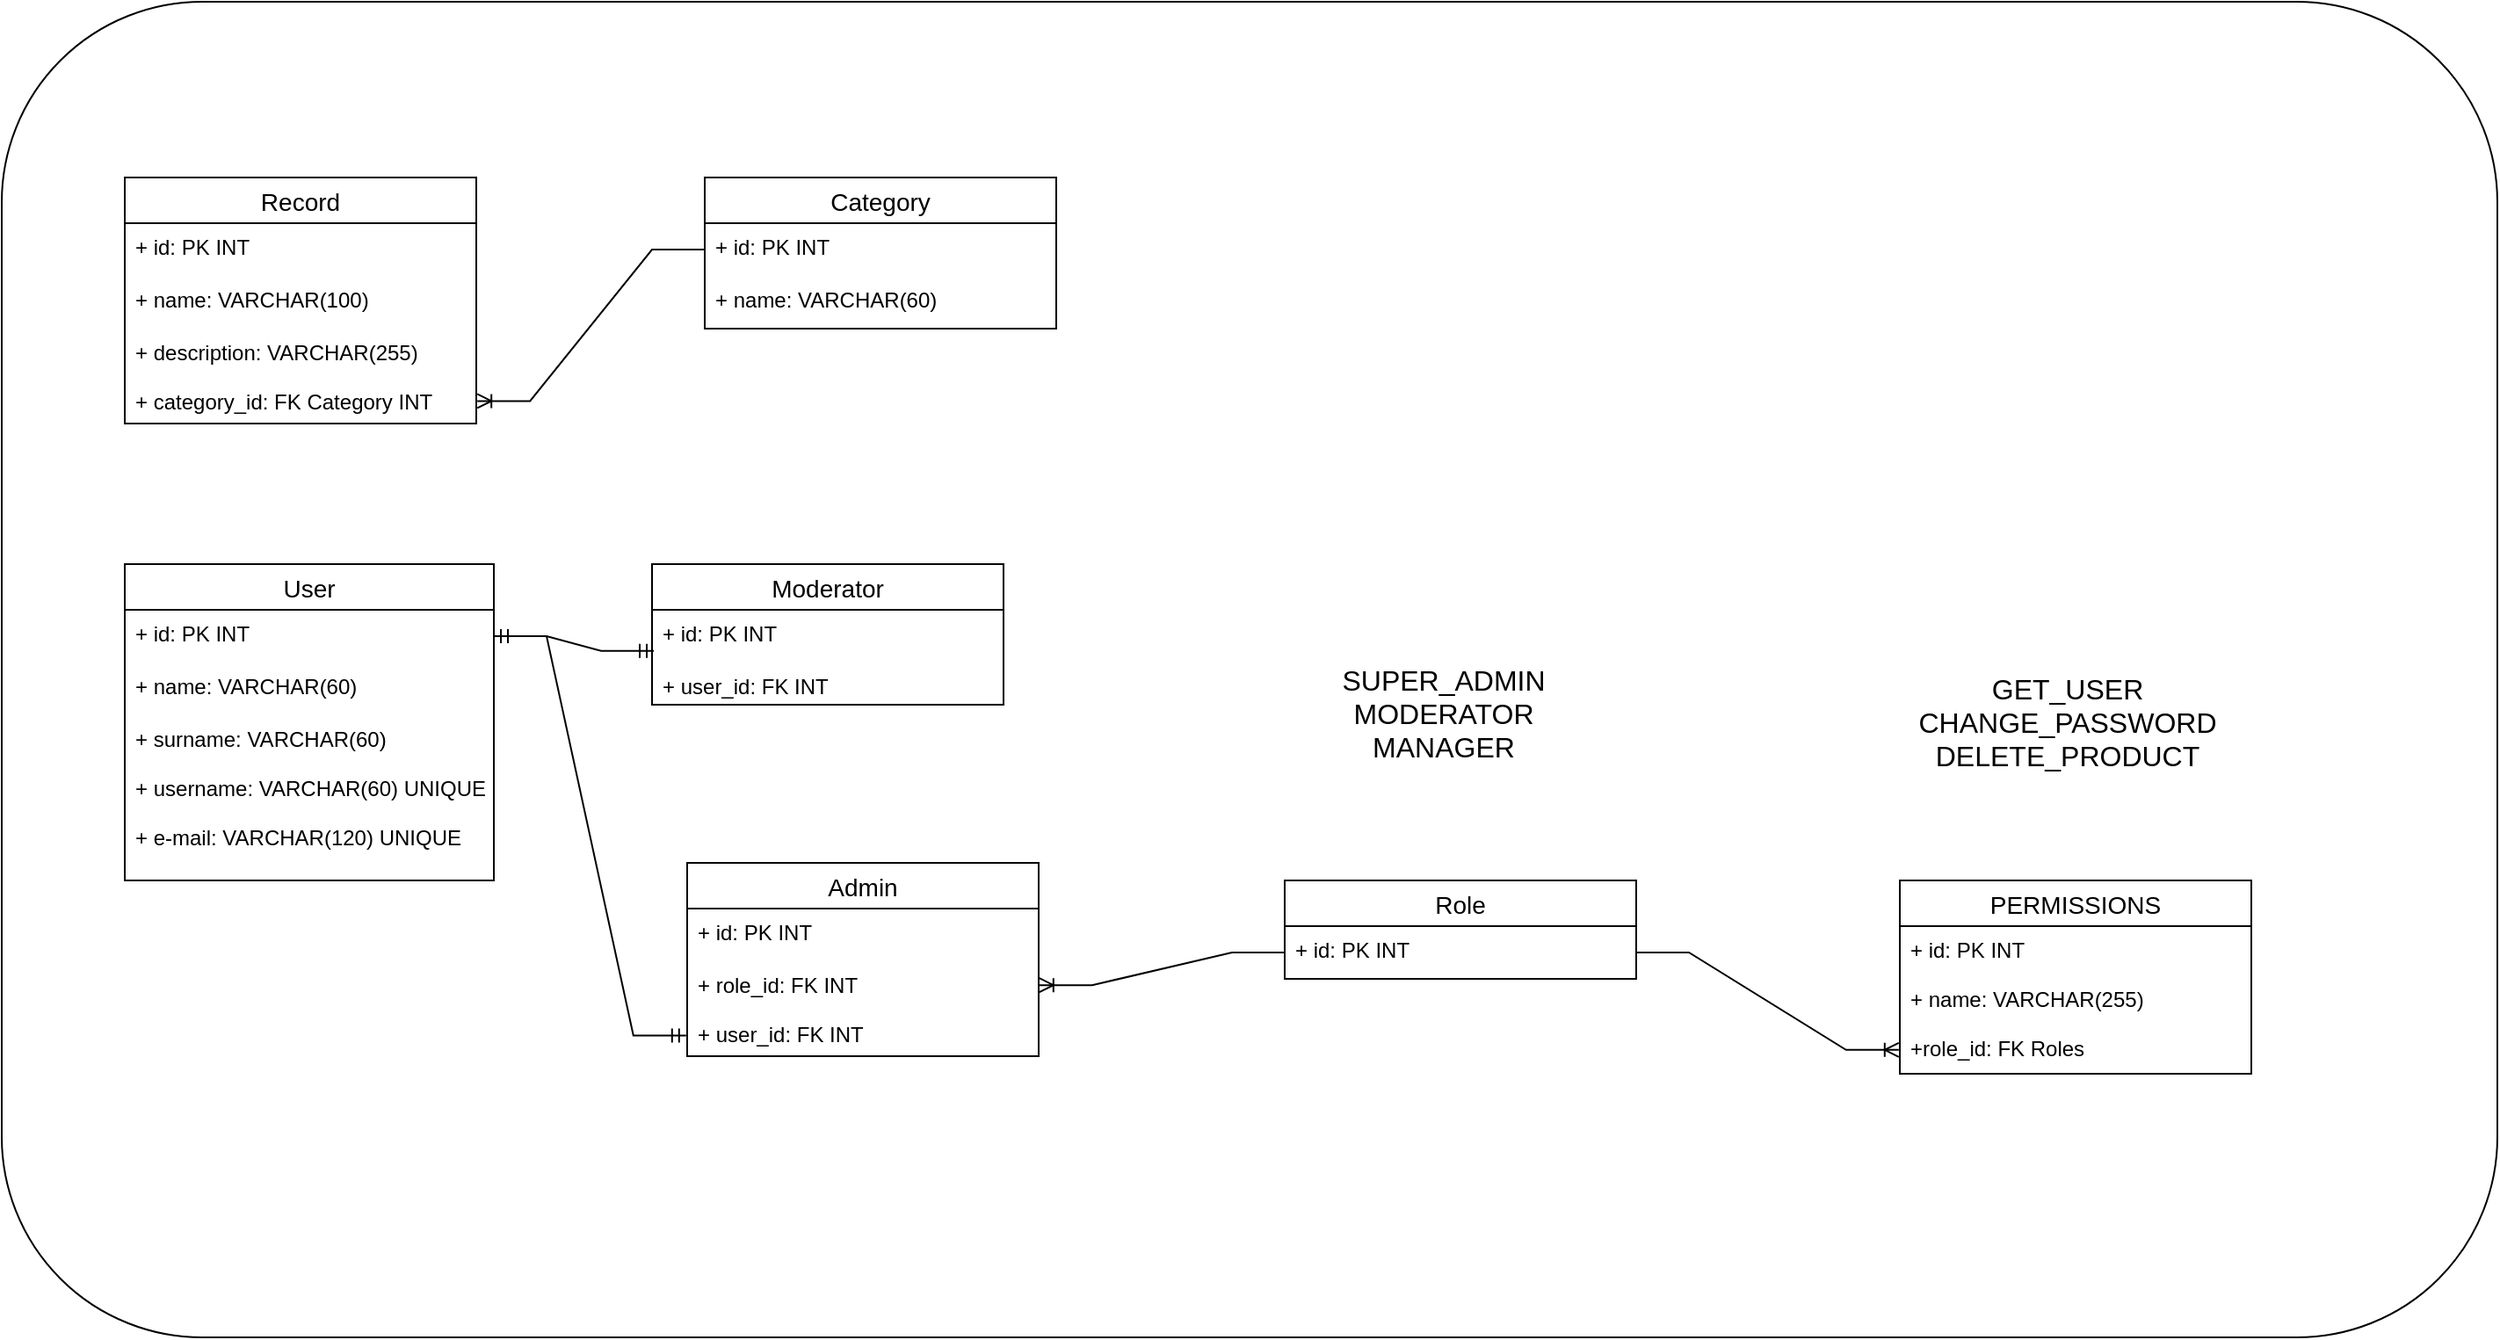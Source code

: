 <mxfile version="20.8.15" type="device"><diagram id="R2lEEEUBdFMjLlhIrx00" name="Page-1"><mxGraphModel dx="1615" dy="858" grid="1" gridSize="10" guides="1" tooltips="1" connect="1" arrows="1" fold="1" page="1" pageScale="1" pageWidth="3300" pageHeight="4681" math="0" shadow="0" extFonts="Permanent Marker^https://fonts.googleapis.com/css?family=Permanent+Marker"><root><mxCell id="0"/><mxCell id="1" parent="0"/><mxCell id="5mlc9x8hpTbNgyO7LDwP-2" value="" style="rounded=1;whiteSpace=wrap;html=1;" vertex="1" parent="1"><mxGeometry x="10" y="40" width="1420" height="760" as="geometry"/></mxCell><mxCell id="ZsIzFHGPYqTn3ugDQkJ_-5" value="Record" style="swimlane;fontStyle=0;childLayout=stackLayout;horizontal=1;startSize=26;horizontalStack=0;resizeParent=1;resizeParentMax=0;resizeLast=0;collapsible=1;marginBottom=0;align=center;fontSize=14;" parent="1" vertex="1"><mxGeometry x="80" y="140" width="200" height="140" as="geometry"/></mxCell><mxCell id="ZsIzFHGPYqTn3ugDQkJ_-6" value="+ id: PK INT" style="text;strokeColor=none;fillColor=none;spacingLeft=4;spacingRight=4;overflow=hidden;rotatable=0;points=[[0,0.5],[1,0.5]];portConstraint=eastwest;fontSize=12;" parent="ZsIzFHGPYqTn3ugDQkJ_-5" vertex="1"><mxGeometry y="26" width="200" height="30" as="geometry"/></mxCell><mxCell id="ZsIzFHGPYqTn3ugDQkJ_-7" value="+ name: VARCHAR(100)" style="text;strokeColor=none;fillColor=none;spacingLeft=4;spacingRight=4;overflow=hidden;rotatable=0;points=[[0,0.5],[1,0.5]];portConstraint=eastwest;fontSize=12;" parent="ZsIzFHGPYqTn3ugDQkJ_-5" vertex="1"><mxGeometry y="56" width="200" height="30" as="geometry"/></mxCell><mxCell id="ZsIzFHGPYqTn3ugDQkJ_-8" value="+ description: VARCHAR(255)&#10;&#10;+ category_id: FK Category INT" style="text;strokeColor=none;fillColor=none;spacingLeft=4;spacingRight=4;overflow=hidden;rotatable=0;points=[[0,0.5],[1,0.5]];portConstraint=eastwest;fontSize=12;" parent="ZsIzFHGPYqTn3ugDQkJ_-5" vertex="1"><mxGeometry y="86" width="200" height="54" as="geometry"/></mxCell><mxCell id="ZsIzFHGPYqTn3ugDQkJ_-9" style="edgeStyle=orthogonalEdgeStyle;rounded=0;orthogonalLoop=1;jettySize=auto;html=1;exitX=1;exitY=0.5;exitDx=0;exitDy=0;" parent="ZsIzFHGPYqTn3ugDQkJ_-5" source="ZsIzFHGPYqTn3ugDQkJ_-6" target="ZsIzFHGPYqTn3ugDQkJ_-6" edge="1"><mxGeometry relative="1" as="geometry"><mxPoint x="170" y="41" as="targetPoint"/><Array as="points"/></mxGeometry></mxCell><mxCell id="ZsIzFHGPYqTn3ugDQkJ_-10" value="Category" style="swimlane;fontStyle=0;childLayout=stackLayout;horizontal=1;startSize=26;horizontalStack=0;resizeParent=1;resizeParentMax=0;resizeLast=0;collapsible=1;marginBottom=0;align=center;fontSize=14;" parent="1" vertex="1"><mxGeometry x="410" y="140" width="200" height="86" as="geometry"/></mxCell><mxCell id="ZsIzFHGPYqTn3ugDQkJ_-11" value="+ id: PK INT" style="text;strokeColor=none;fillColor=none;spacingLeft=4;spacingRight=4;overflow=hidden;rotatable=0;points=[[0,0.5],[1,0.5]];portConstraint=eastwest;fontSize=12;" parent="ZsIzFHGPYqTn3ugDQkJ_-10" vertex="1"><mxGeometry y="26" width="200" height="30" as="geometry"/></mxCell><mxCell id="ZsIzFHGPYqTn3ugDQkJ_-12" value="+ name: VARCHAR(60)" style="text;strokeColor=none;fillColor=none;spacingLeft=4;spacingRight=4;overflow=hidden;rotatable=0;points=[[0,0.5],[1,0.5]];portConstraint=eastwest;fontSize=12;" parent="ZsIzFHGPYqTn3ugDQkJ_-10" vertex="1"><mxGeometry y="56" width="200" height="30" as="geometry"/></mxCell><mxCell id="ZsIzFHGPYqTn3ugDQkJ_-14" value="" style="edgeStyle=entityRelationEdgeStyle;fontSize=12;html=1;endArrow=ERoneToMany;rounded=0;exitX=0;exitY=0.5;exitDx=0;exitDy=0;entryX=1.003;entryY=0.763;entryDx=0;entryDy=0;entryPerimeter=0;" parent="1" source="ZsIzFHGPYqTn3ugDQkJ_-11" target="ZsIzFHGPYqTn3ugDQkJ_-8" edge="1"><mxGeometry width="100" height="100" relative="1" as="geometry"><mxPoint x="270" y="280" as="sourcePoint"/><mxPoint x="330" y="270" as="targetPoint"/></mxGeometry></mxCell><mxCell id="ZsIzFHGPYqTn3ugDQkJ_-15" value="User" style="swimlane;fontStyle=0;childLayout=stackLayout;horizontal=1;startSize=26;horizontalStack=0;resizeParent=1;resizeParentMax=0;resizeLast=0;collapsible=1;marginBottom=0;align=center;fontSize=14;" parent="1" vertex="1"><mxGeometry x="80" y="360" width="210" height="180" as="geometry"/></mxCell><mxCell id="ZsIzFHGPYqTn3ugDQkJ_-16" value="+ id: PK INT" style="text;strokeColor=none;fillColor=none;spacingLeft=4;spacingRight=4;overflow=hidden;rotatable=0;points=[[0,0.5],[1,0.5]];portConstraint=eastwest;fontSize=12;" parent="ZsIzFHGPYqTn3ugDQkJ_-15" vertex="1"><mxGeometry y="26" width="210" height="30" as="geometry"/></mxCell><mxCell id="ZsIzFHGPYqTn3ugDQkJ_-17" value="+ name: VARCHAR(60)" style="text;strokeColor=none;fillColor=none;spacingLeft=4;spacingRight=4;overflow=hidden;rotatable=0;points=[[0,0.5],[1,0.5]];portConstraint=eastwest;fontSize=12;" parent="ZsIzFHGPYqTn3ugDQkJ_-15" vertex="1"><mxGeometry y="56" width="210" height="30" as="geometry"/></mxCell><mxCell id="ZsIzFHGPYqTn3ugDQkJ_-18" value="+ surname: VARCHAR(60)&#10;&#10;+ username: VARCHAR(60) UNIQUE&#10;&#10;+ e-mail: VARCHAR(120) UNIQUE&#10;" style="text;strokeColor=none;fillColor=none;spacingLeft=4;spacingRight=4;overflow=hidden;rotatable=0;points=[[0,0.5],[1,0.5]];portConstraint=eastwest;fontSize=12;" parent="ZsIzFHGPYqTn3ugDQkJ_-15" vertex="1"><mxGeometry y="86" width="210" height="94" as="geometry"/></mxCell><mxCell id="ZsIzFHGPYqTn3ugDQkJ_-19" value="Moderator" style="swimlane;fontStyle=0;childLayout=stackLayout;horizontal=1;startSize=26;horizontalStack=0;resizeParent=1;resizeParentMax=0;resizeLast=0;collapsible=1;marginBottom=0;align=center;fontSize=14;" parent="1" vertex="1"><mxGeometry x="380" y="360" width="200" height="80" as="geometry"/></mxCell><mxCell id="ZsIzFHGPYqTn3ugDQkJ_-20" value="+ id: PK INT" style="text;strokeColor=none;fillColor=none;spacingLeft=4;spacingRight=4;overflow=hidden;rotatable=0;points=[[0,0.5],[1,0.5]];portConstraint=eastwest;fontSize=12;" parent="ZsIzFHGPYqTn3ugDQkJ_-19" vertex="1"><mxGeometry y="26" width="200" height="30" as="geometry"/></mxCell><mxCell id="ZsIzFHGPYqTn3ugDQkJ_-21" value="+ user_id: FK INT" style="text;strokeColor=none;fillColor=none;spacingLeft=4;spacingRight=4;overflow=hidden;rotatable=0;points=[[0,0.5],[1,0.5]];portConstraint=eastwest;fontSize=12;" parent="ZsIzFHGPYqTn3ugDQkJ_-19" vertex="1"><mxGeometry y="56" width="200" height="24" as="geometry"/></mxCell><mxCell id="ZsIzFHGPYqTn3ugDQkJ_-22" value="" style="edgeStyle=entityRelationEdgeStyle;fontSize=12;html=1;endArrow=ERmandOne;startArrow=ERmandOne;rounded=0;exitX=1;exitY=0.5;exitDx=0;exitDy=0;entryX=0.005;entryY=0.778;entryDx=0;entryDy=0;entryPerimeter=0;" parent="1" source="ZsIzFHGPYqTn3ugDQkJ_-16" target="ZsIzFHGPYqTn3ugDQkJ_-20" edge="1"><mxGeometry width="100" height="100" relative="1" as="geometry"><mxPoint x="280" y="510" as="sourcePoint"/><mxPoint x="370" y="410" as="targetPoint"/></mxGeometry></mxCell><mxCell id="ZsIzFHGPYqTn3ugDQkJ_-23" value="Admin" style="swimlane;fontStyle=0;childLayout=stackLayout;horizontal=1;startSize=26;horizontalStack=0;resizeParent=1;resizeParentMax=0;resizeLast=0;collapsible=1;marginBottom=0;align=center;fontSize=14;" parent="1" vertex="1"><mxGeometry x="400" y="530" width="200" height="110" as="geometry"/></mxCell><mxCell id="ZsIzFHGPYqTn3ugDQkJ_-24" value="+ id: PK INT" style="text;strokeColor=none;fillColor=none;spacingLeft=4;spacingRight=4;overflow=hidden;rotatable=0;points=[[0,0.5],[1,0.5]];portConstraint=eastwest;fontSize=12;" parent="ZsIzFHGPYqTn3ugDQkJ_-23" vertex="1"><mxGeometry y="26" width="200" height="30" as="geometry"/></mxCell><mxCell id="ZsIzFHGPYqTn3ugDQkJ_-25" value="+ role_id: FK INT&#10;&#10;+ user_id: FK INT" style="text;strokeColor=none;fillColor=none;spacingLeft=4;spacingRight=4;overflow=hidden;rotatable=0;points=[[0,0.5],[1,0.5]];portConstraint=eastwest;fontSize=12;" parent="ZsIzFHGPYqTn3ugDQkJ_-23" vertex="1"><mxGeometry y="56" width="200" height="54" as="geometry"/></mxCell><mxCell id="ZsIzFHGPYqTn3ugDQkJ_-26" value="" style="edgeStyle=entityRelationEdgeStyle;fontSize=12;html=1;endArrow=ERmandOne;startArrow=ERmandOne;rounded=0;entryX=-0.003;entryY=0.782;entryDx=0;entryDy=0;entryPerimeter=0;exitX=1;exitY=0.5;exitDx=0;exitDy=0;" parent="1" source="ZsIzFHGPYqTn3ugDQkJ_-16" target="ZsIzFHGPYqTn3ugDQkJ_-25" edge="1"><mxGeometry width="100" height="100" relative="1" as="geometry"><mxPoint x="270" y="490" as="sourcePoint"/><mxPoint x="379.6" y="559.01" as="targetPoint"/></mxGeometry></mxCell><mxCell id="ZsIzFHGPYqTn3ugDQkJ_-27" value="Role" style="swimlane;fontStyle=0;childLayout=stackLayout;horizontal=1;startSize=26;horizontalStack=0;resizeParent=1;resizeParentMax=0;resizeLast=0;collapsible=1;marginBottom=0;align=center;fontSize=14;" parent="1" vertex="1"><mxGeometry x="740" y="540" width="200" height="56" as="geometry"/></mxCell><mxCell id="ZsIzFHGPYqTn3ugDQkJ_-28" value="+ id: PK INT" style="text;strokeColor=none;fillColor=none;spacingLeft=4;spacingRight=4;overflow=hidden;rotatable=0;points=[[0,0.5],[1,0.5]];portConstraint=eastwest;fontSize=12;" parent="ZsIzFHGPYqTn3ugDQkJ_-27" vertex="1"><mxGeometry y="26" width="200" height="30" as="geometry"/></mxCell><mxCell id="ZsIzFHGPYqTn3ugDQkJ_-30" value="SUPER_ADMIN&lt;br style=&quot;font-size: 16px;&quot;&gt;MODERATOR&lt;br style=&quot;font-size: 16px;&quot;&gt;MANAGER&lt;br style=&quot;font-size: 16px;&quot;&gt;" style="text;html=1;align=center;verticalAlign=middle;resizable=0;points=[];autosize=1;strokeColor=none;fillColor=none;fontSize=16;" parent="1" vertex="1"><mxGeometry x="760" y="410" width="140" height="70" as="geometry"/></mxCell><mxCell id="ZsIzFHGPYqTn3ugDQkJ_-32" value="" style="edgeStyle=entityRelationEdgeStyle;fontSize=12;html=1;endArrow=ERoneToMany;rounded=0;entryX=1.002;entryY=0.252;entryDx=0;entryDy=0;entryPerimeter=0;exitX=0;exitY=0.5;exitDx=0;exitDy=0;" parent="1" source="ZsIzFHGPYqTn3ugDQkJ_-28" target="ZsIzFHGPYqTn3ugDQkJ_-25" edge="1"><mxGeometry width="100" height="100" relative="1" as="geometry"><mxPoint x="610" y="690" as="sourcePoint"/><mxPoint x="710" y="590" as="targetPoint"/></mxGeometry></mxCell><mxCell id="ZsIzFHGPYqTn3ugDQkJ_-33" value="PERMISSIONS" style="swimlane;fontStyle=0;childLayout=stackLayout;horizontal=1;startSize=26;horizontalStack=0;resizeParent=1;resizeParentMax=0;resizeLast=0;collapsible=1;marginBottom=0;align=center;fontSize=14;" parent="1" vertex="1"><mxGeometry x="1090" y="540" width="200" height="110" as="geometry"/></mxCell><mxCell id="ZsIzFHGPYqTn3ugDQkJ_-34" value="+ id: PK INT&#10;&#10;+ name: VARCHAR(255)&#10;&#10;+role_id: FK Roles&#10;&#10;" style="text;strokeColor=none;fillColor=none;spacingLeft=4;spacingRight=4;overflow=hidden;rotatable=0;points=[[0,0.5],[1,0.5]];portConstraint=eastwest;fontSize=12;" parent="ZsIzFHGPYqTn3ugDQkJ_-33" vertex="1"><mxGeometry y="26" width="200" height="84" as="geometry"/></mxCell><mxCell id="ZsIzFHGPYqTn3ugDQkJ_-37" value="GET_USER&lt;br&gt;CHANGE_PASSWORD&lt;br&gt;DELETE_PRODUCT&lt;br&gt;" style="text;html=1;align=center;verticalAlign=middle;resizable=0;points=[];autosize=1;strokeColor=none;fillColor=none;fontSize=16;" parent="1" vertex="1"><mxGeometry x="1090" y="415" width="190" height="70" as="geometry"/></mxCell><mxCell id="ZsIzFHGPYqTn3ugDQkJ_-38" value="" style="edgeStyle=entityRelationEdgeStyle;fontSize=12;html=1;endArrow=ERoneToMany;rounded=0;entryX=-0.003;entryY=0.838;entryDx=0;entryDy=0;entryPerimeter=0;exitX=1;exitY=0.5;exitDx=0;exitDy=0;" parent="1" source="ZsIzFHGPYqTn3ugDQkJ_-28" target="ZsIzFHGPYqTn3ugDQkJ_-34" edge="1"><mxGeometry width="100" height="100" relative="1" as="geometry"><mxPoint x="980" y="650" as="sourcePoint"/><mxPoint x="1080" y="550" as="targetPoint"/></mxGeometry></mxCell></root></mxGraphModel></diagram></mxfile>